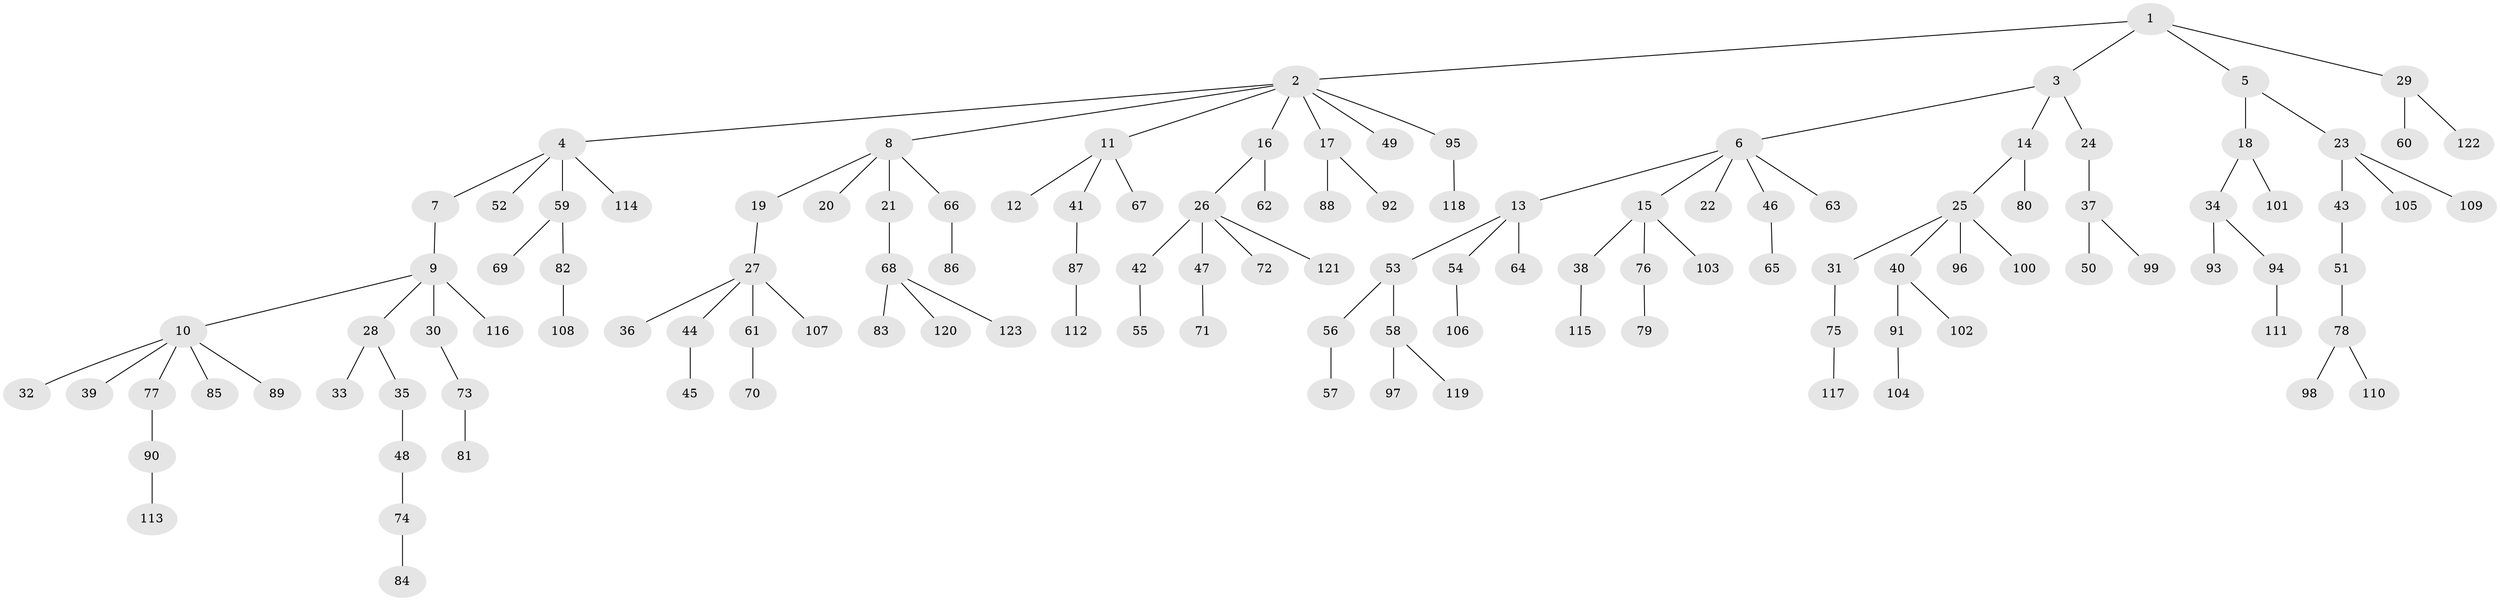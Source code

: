 // Generated by graph-tools (version 1.1) at 2025/11/02/27/25 16:11:27]
// undirected, 123 vertices, 122 edges
graph export_dot {
graph [start="1"]
  node [color=gray90,style=filled];
  1;
  2;
  3;
  4;
  5;
  6;
  7;
  8;
  9;
  10;
  11;
  12;
  13;
  14;
  15;
  16;
  17;
  18;
  19;
  20;
  21;
  22;
  23;
  24;
  25;
  26;
  27;
  28;
  29;
  30;
  31;
  32;
  33;
  34;
  35;
  36;
  37;
  38;
  39;
  40;
  41;
  42;
  43;
  44;
  45;
  46;
  47;
  48;
  49;
  50;
  51;
  52;
  53;
  54;
  55;
  56;
  57;
  58;
  59;
  60;
  61;
  62;
  63;
  64;
  65;
  66;
  67;
  68;
  69;
  70;
  71;
  72;
  73;
  74;
  75;
  76;
  77;
  78;
  79;
  80;
  81;
  82;
  83;
  84;
  85;
  86;
  87;
  88;
  89;
  90;
  91;
  92;
  93;
  94;
  95;
  96;
  97;
  98;
  99;
  100;
  101;
  102;
  103;
  104;
  105;
  106;
  107;
  108;
  109;
  110;
  111;
  112;
  113;
  114;
  115;
  116;
  117;
  118;
  119;
  120;
  121;
  122;
  123;
  1 -- 2;
  1 -- 3;
  1 -- 5;
  1 -- 29;
  2 -- 4;
  2 -- 8;
  2 -- 11;
  2 -- 16;
  2 -- 17;
  2 -- 49;
  2 -- 95;
  3 -- 6;
  3 -- 14;
  3 -- 24;
  4 -- 7;
  4 -- 52;
  4 -- 59;
  4 -- 114;
  5 -- 18;
  5 -- 23;
  6 -- 13;
  6 -- 15;
  6 -- 22;
  6 -- 46;
  6 -- 63;
  7 -- 9;
  8 -- 19;
  8 -- 20;
  8 -- 21;
  8 -- 66;
  9 -- 10;
  9 -- 28;
  9 -- 30;
  9 -- 116;
  10 -- 32;
  10 -- 39;
  10 -- 77;
  10 -- 85;
  10 -- 89;
  11 -- 12;
  11 -- 41;
  11 -- 67;
  13 -- 53;
  13 -- 54;
  13 -- 64;
  14 -- 25;
  14 -- 80;
  15 -- 38;
  15 -- 76;
  15 -- 103;
  16 -- 26;
  16 -- 62;
  17 -- 88;
  17 -- 92;
  18 -- 34;
  18 -- 101;
  19 -- 27;
  21 -- 68;
  23 -- 43;
  23 -- 105;
  23 -- 109;
  24 -- 37;
  25 -- 31;
  25 -- 40;
  25 -- 96;
  25 -- 100;
  26 -- 42;
  26 -- 47;
  26 -- 72;
  26 -- 121;
  27 -- 36;
  27 -- 44;
  27 -- 61;
  27 -- 107;
  28 -- 33;
  28 -- 35;
  29 -- 60;
  29 -- 122;
  30 -- 73;
  31 -- 75;
  34 -- 93;
  34 -- 94;
  35 -- 48;
  37 -- 50;
  37 -- 99;
  38 -- 115;
  40 -- 91;
  40 -- 102;
  41 -- 87;
  42 -- 55;
  43 -- 51;
  44 -- 45;
  46 -- 65;
  47 -- 71;
  48 -- 74;
  51 -- 78;
  53 -- 56;
  53 -- 58;
  54 -- 106;
  56 -- 57;
  58 -- 97;
  58 -- 119;
  59 -- 69;
  59 -- 82;
  61 -- 70;
  66 -- 86;
  68 -- 83;
  68 -- 120;
  68 -- 123;
  73 -- 81;
  74 -- 84;
  75 -- 117;
  76 -- 79;
  77 -- 90;
  78 -- 98;
  78 -- 110;
  82 -- 108;
  87 -- 112;
  90 -- 113;
  91 -- 104;
  94 -- 111;
  95 -- 118;
}
